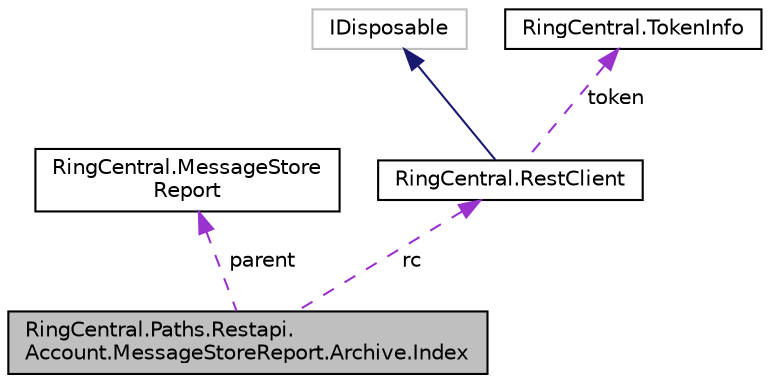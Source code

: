 digraph "RingCentral.Paths.Restapi.Account.MessageStoreReport.Archive.Index"
{
 // LATEX_PDF_SIZE
  edge [fontname="Helvetica",fontsize="10",labelfontname="Helvetica",labelfontsize="10"];
  node [fontname="Helvetica",fontsize="10",shape=record];
  Node1 [label="RingCentral.Paths.Restapi.\lAccount.MessageStoreReport.Archive.Index",height=0.2,width=0.4,color="black", fillcolor="grey75", style="filled", fontcolor="black",tooltip=" "];
  Node2 -> Node1 [dir="back",color="darkorchid3",fontsize="10",style="dashed",label=" parent" ];
  Node2 [label="RingCentral.MessageStore\lReport",height=0.2,width=0.4,color="black", fillcolor="white", style="filled",URL="$classRingCentral_1_1MessageStoreReport.html",tooltip=" "];
  Node3 -> Node1 [dir="back",color="darkorchid3",fontsize="10",style="dashed",label=" rc" ];
  Node3 [label="RingCentral.RestClient",height=0.2,width=0.4,color="black", fillcolor="white", style="filled",URL="$classRingCentral_1_1RestClient.html",tooltip=" "];
  Node4 -> Node3 [dir="back",color="midnightblue",fontsize="10",style="solid"];
  Node4 [label="IDisposable",height=0.2,width=0.4,color="grey75", fillcolor="white", style="filled",tooltip=" "];
  Node5 -> Node3 [dir="back",color="darkorchid3",fontsize="10",style="dashed",label=" token" ];
  Node5 [label="RingCentral.TokenInfo",height=0.2,width=0.4,color="black", fillcolor="white", style="filled",URL="$classRingCentral_1_1TokenInfo.html",tooltip=" "];
}
